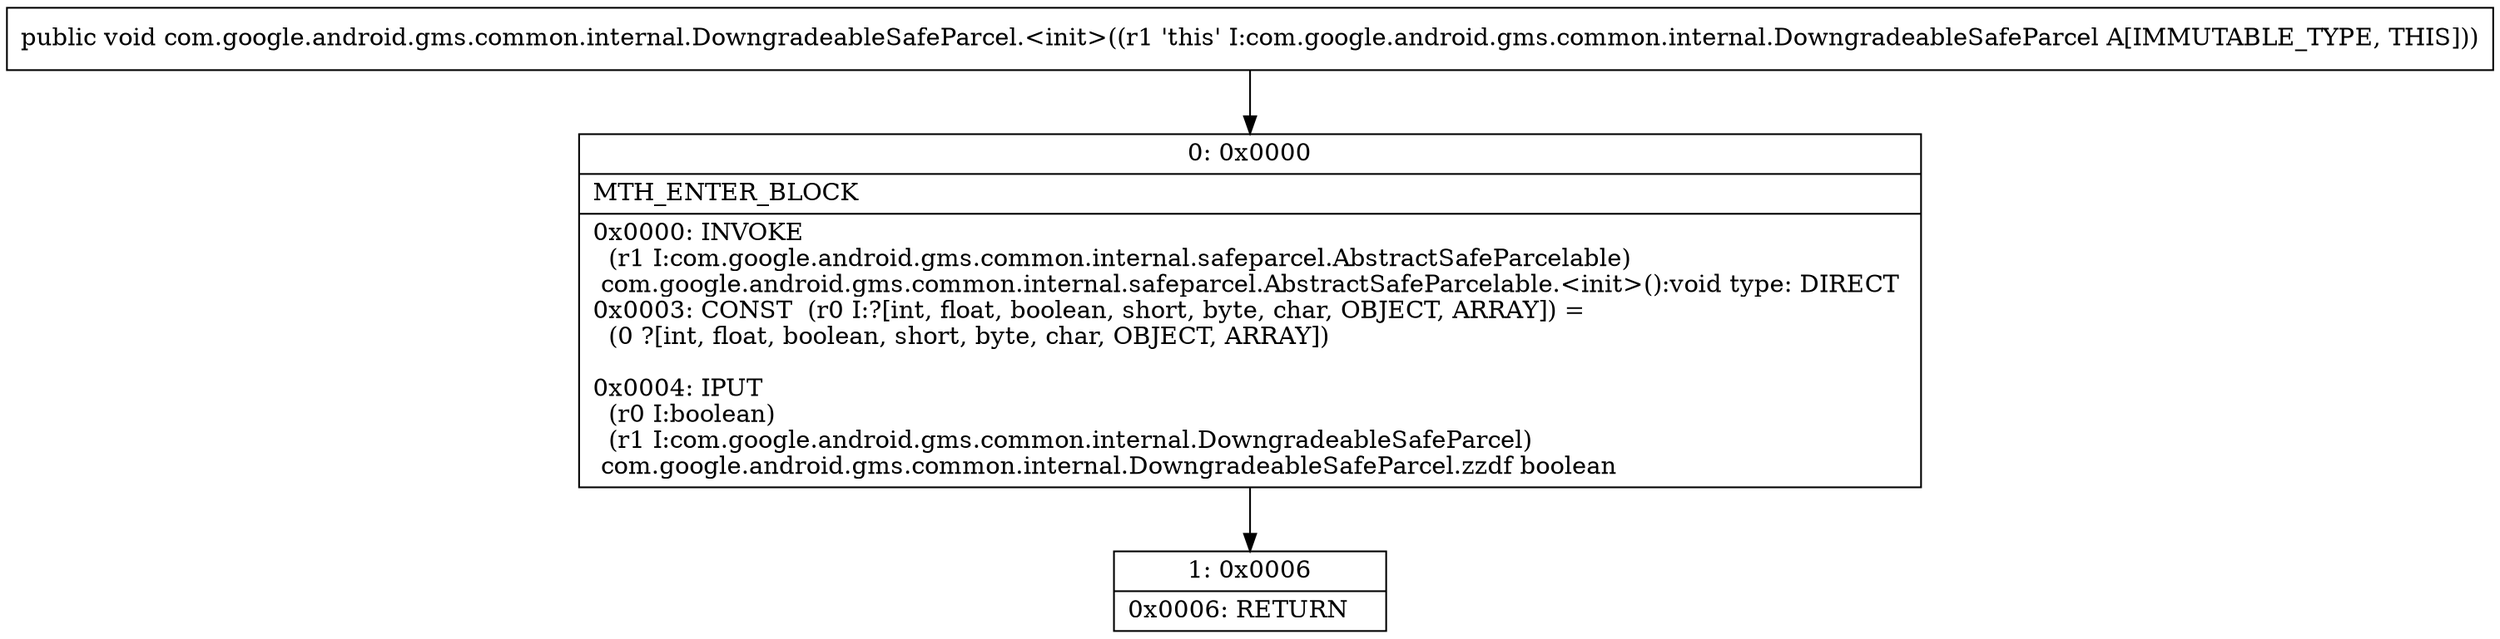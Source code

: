 digraph "CFG forcom.google.android.gms.common.internal.DowngradeableSafeParcel.\<init\>()V" {
Node_0 [shape=record,label="{0\:\ 0x0000|MTH_ENTER_BLOCK\l|0x0000: INVOKE  \l  (r1 I:com.google.android.gms.common.internal.safeparcel.AbstractSafeParcelable)\l com.google.android.gms.common.internal.safeparcel.AbstractSafeParcelable.\<init\>():void type: DIRECT \l0x0003: CONST  (r0 I:?[int, float, boolean, short, byte, char, OBJECT, ARRAY]) = \l  (0 ?[int, float, boolean, short, byte, char, OBJECT, ARRAY])\l \l0x0004: IPUT  \l  (r0 I:boolean)\l  (r1 I:com.google.android.gms.common.internal.DowngradeableSafeParcel)\l com.google.android.gms.common.internal.DowngradeableSafeParcel.zzdf boolean \l}"];
Node_1 [shape=record,label="{1\:\ 0x0006|0x0006: RETURN   \l}"];
MethodNode[shape=record,label="{public void com.google.android.gms.common.internal.DowngradeableSafeParcel.\<init\>((r1 'this' I:com.google.android.gms.common.internal.DowngradeableSafeParcel A[IMMUTABLE_TYPE, THIS])) }"];
MethodNode -> Node_0;
Node_0 -> Node_1;
}

